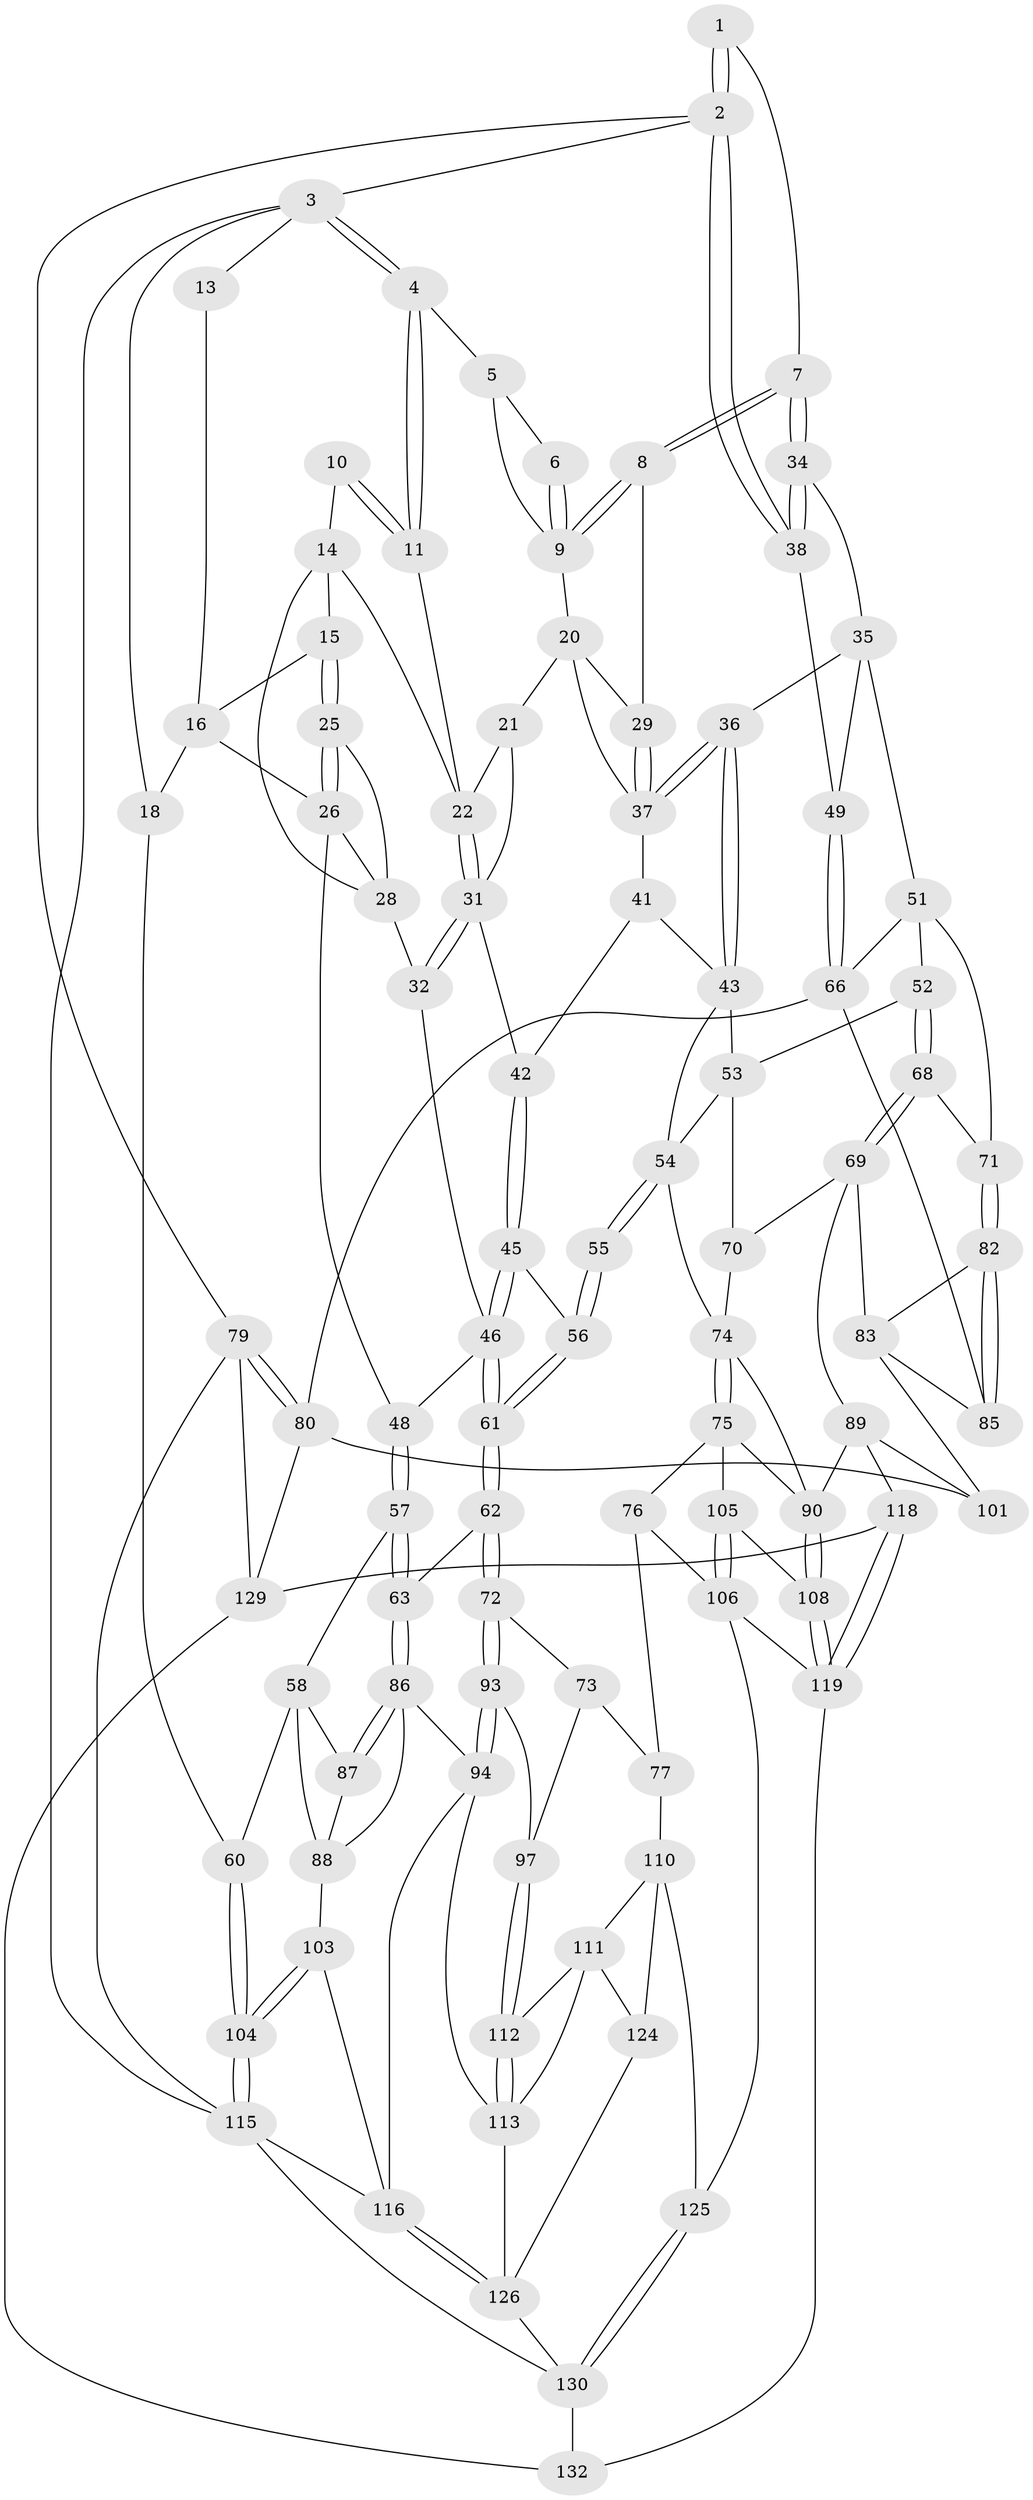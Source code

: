// Generated by graph-tools (version 1.1) at 2025/52/02/27/25 19:52:42]
// undirected, 93 vertices, 207 edges
graph export_dot {
graph [start="1"]
  node [color=gray90,style=filled];
  1 [pos="+0.7670146053782565+0"];
  2 [pos="+1+0"];
  3 [pos="+0+0",super="+12"];
  4 [pos="+0.32860264214414636+0"];
  5 [pos="+0.4692580675668709+0"];
  6 [pos="+0.6167443887420987+0"];
  7 [pos="+0.8259071096791069+0.15856606711339477"];
  8 [pos="+0.6803314239823881+0.13188880279638948"];
  9 [pos="+0.6748369085099362+0.11583144215298606",super="+19"];
  10 [pos="+0.1168737265403659+0.04607202532188449"];
  11 [pos="+0.2379433002741366+0.039319119922458755"];
  13 [pos="+0.004268013806805877+0"];
  14 [pos="+0.08537937032784133+0.10742043987074403",super="+24"];
  15 [pos="+0.08089885411138567+0.10999678174603292"];
  16 [pos="+0.057105808201132736+0.07773889064492898",super="+17"];
  18 [pos="+0+0.3077571843702579"];
  20 [pos="+0.4715316360989+0.18790320457485618",super="+30"];
  21 [pos="+0.44815801657950194+0.1916351023630578"];
  22 [pos="+0.3052357216880649+0.17494396474640644",super="+23"];
  25 [pos="+0.02391076624409783+0.2339951211485963"];
  26 [pos="+0+0.2853701840651821",super="+27"];
  28 [pos="+0.18657943388641887+0.14338984645167188",super="+33"];
  29 [pos="+0.6454010095637236+0.16616755404660974"];
  31 [pos="+0.24318664659681608+0.3089202933476572",super="+39"];
  32 [pos="+0.2310553904954148+0.3150433824644953"];
  34 [pos="+0.8666526845907715+0.2021512185297935"];
  35 [pos="+0.7819109045077126+0.31862132841560237",super="+50"];
  36 [pos="+0.7442156979400124+0.33068274638507617"];
  37 [pos="+0.6993373907452051+0.2993827428690187",super="+40"];
  38 [pos="+1+0.18657443259608442"];
  41 [pos="+0.5074385444694531+0.3085268116267834"];
  42 [pos="+0.39263940591473523+0.39857726569026974"];
  43 [pos="+0.7143504752320389+0.3705484108056843",super="+44"];
  45 [pos="+0.3894871878400803+0.41496150110719665"];
  46 [pos="+0.2599839652850391+0.484192070365717",super="+47"];
  48 [pos="+0.14064220809464617+0.4463805836653648"];
  49 [pos="+1+0.35714293676501424"];
  51 [pos="+0.8474830917208858+0.48174667392399834",super="+67"];
  52 [pos="+0.812193950591841+0.523149465698288"];
  53 [pos="+0.760349512859192+0.5006811509655058",super="+64"];
  54 [pos="+0.5766002206418077+0.5335283263064635",super="+65"];
  55 [pos="+0.4889273525857071+0.5321749444738247"];
  56 [pos="+0.4405905790999413+0.4882549081172531"];
  57 [pos="+0.0741810366854694+0.5548061782881596"];
  58 [pos="+0.03209428963110413+0.5628423587102432",super="+59"];
  60 [pos="+0+0.5230536315507726"];
  61 [pos="+0.26369977411050843+0.5529646964190285"];
  62 [pos="+0.2590446028342018+0.6035878073588608"];
  63 [pos="+0.23756470900850113+0.609852540079597"];
  66 [pos="+1+0.5383361556604485",super="+81"];
  68 [pos="+0.8126047296036685+0.5415637273158044"];
  69 [pos="+0.7176232026293066+0.6153863318747994",super="+84"];
  70 [pos="+0.7122155538101077+0.6147737008198519"];
  71 [pos="+0.8506159789257771+0.5986105784334012"];
  72 [pos="+0.2636327296648571+0.6069632900130801"];
  73 [pos="+0.46440928790249847+0.5527039747812731",super="+78"];
  74 [pos="+0.5678371686454189+0.6658529519533916",super="+92"];
  75 [pos="+0.5652704706525513+0.6717629127834315",super="+100"];
  76 [pos="+0.5217056862483778+0.6934029383362428",super="+107"];
  77 [pos="+0.4491750522914939+0.7136642649528502",super="+109"];
  79 [pos="+1+1"];
  80 [pos="+1+0.8683599196977927",super="+127"];
  82 [pos="+0.8511952876909596+0.6172544306870775"];
  83 [pos="+0.8198201279209753+0.6846299237332577",super="+99"];
  85 [pos="+1+0.6845669064009915"];
  86 [pos="+0.14821598673275493+0.7119543392663286",super="+96"];
  87 [pos="+0.05821294242236053+0.6155326873617241"];
  88 [pos="+0.066295939719366+0.713309790889169",super="+98"];
  89 [pos="+0.7474105483771657+0.7480224710781428",super="+102"];
  90 [pos="+0.7042095400297267+0.7378525092016753",super="+91"];
  93 [pos="+0.3179470657922279+0.6862052986718333"];
  94 [pos="+0.27999294638929156+0.7697866538788171",super="+95"];
  97 [pos="+0.3516079312935847+0.6977266334799953"];
  101 [pos="+0.9012551259045851+0.7880786531981501"];
  103 [pos="+0+0.8518342559698355"];
  104 [pos="+0+0.9515529438727466"];
  105 [pos="+0.5956825831496619+0.7630383858003711"];
  106 [pos="+0.549500806456717+0.8349722744192049",super="+122"];
  108 [pos="+0.6455293974246749+0.777693956656417"];
  110 [pos="+0.4566553323598014+0.7789408399707924",super="+123"];
  111 [pos="+0.42257767212800473+0.7975259828232562",super="+120"];
  112 [pos="+0.3745907783696404+0.7866842126796364"];
  113 [pos="+0.3642001119827326+0.8175803256897082",super="+114"];
  115 [pos="+0+1",super="+134"];
  116 [pos="+0.2231183931462067+0.9091109083145452",super="+117"];
  118 [pos="+0.7672320306845062+1"];
  119 [pos="+0.7506086450238266+1",super="+121"];
  124 [pos="+0.40829333100758325+0.8624332595616074"];
  125 [pos="+0.4618635704068382+0.8787952473907806"];
  126 [pos="+0.2540764756783982+0.8951414002061105",super="+128"];
  129 [pos="+0.9613893213747814+0.8936862098937672",super="+131"];
  130 [pos="+0.41057200392670473+1",super="+133"];
  132 [pos="+0.7323122643388832+1"];
  1 -- 2;
  1 -- 2;
  1 -- 7;
  2 -- 3;
  2 -- 38;
  2 -- 38;
  2 -- 79;
  3 -- 4;
  3 -- 4;
  3 -- 115;
  3 -- 18;
  3 -- 13;
  4 -- 5;
  4 -- 11;
  4 -- 11;
  5 -- 6;
  5 -- 9;
  6 -- 9;
  6 -- 9;
  7 -- 8;
  7 -- 8;
  7 -- 34;
  7 -- 34;
  8 -- 9;
  8 -- 9;
  8 -- 29;
  9 -- 20;
  10 -- 11;
  10 -- 11;
  10 -- 14;
  11 -- 22;
  13 -- 16;
  14 -- 15;
  14 -- 28;
  14 -- 22;
  15 -- 16;
  15 -- 25;
  15 -- 25;
  16 -- 18;
  16 -- 26;
  18 -- 60;
  20 -- 21;
  20 -- 37;
  20 -- 29;
  21 -- 22;
  21 -- 31;
  22 -- 31;
  22 -- 31;
  25 -- 26;
  25 -- 26;
  25 -- 28;
  26 -- 28;
  26 -- 48;
  28 -- 32;
  29 -- 37;
  29 -- 37;
  31 -- 32;
  31 -- 32;
  31 -- 42;
  32 -- 46;
  34 -- 35;
  34 -- 38;
  34 -- 38;
  35 -- 36;
  35 -- 49;
  35 -- 51;
  36 -- 37;
  36 -- 37;
  36 -- 43;
  36 -- 43;
  37 -- 41;
  38 -- 49;
  41 -- 42;
  41 -- 43;
  42 -- 45;
  42 -- 45;
  43 -- 53;
  43 -- 54;
  45 -- 46;
  45 -- 46;
  45 -- 56;
  46 -- 61;
  46 -- 61;
  46 -- 48;
  48 -- 57;
  48 -- 57;
  49 -- 66;
  49 -- 66;
  51 -- 52;
  51 -- 66;
  51 -- 71;
  52 -- 53;
  52 -- 68;
  52 -- 68;
  53 -- 70;
  53 -- 54;
  54 -- 55;
  54 -- 55;
  54 -- 74;
  55 -- 56;
  55 -- 56;
  56 -- 61;
  56 -- 61;
  57 -- 58;
  57 -- 63;
  57 -- 63;
  58 -- 87;
  58 -- 88;
  58 -- 60;
  60 -- 104;
  60 -- 104;
  61 -- 62;
  61 -- 62;
  62 -- 63;
  62 -- 72;
  62 -- 72;
  63 -- 86;
  63 -- 86;
  66 -- 80;
  66 -- 85;
  68 -- 69;
  68 -- 69;
  68 -- 71;
  69 -- 70;
  69 -- 89;
  69 -- 83;
  70 -- 74;
  71 -- 82;
  71 -- 82;
  72 -- 73;
  72 -- 93;
  72 -- 93;
  73 -- 77;
  73 -- 97;
  74 -- 75;
  74 -- 75;
  74 -- 90;
  75 -- 76;
  75 -- 105;
  75 -- 90;
  76 -- 77 [weight=2];
  76 -- 106;
  77 -- 110;
  79 -- 80;
  79 -- 80;
  79 -- 115;
  79 -- 129;
  80 -- 129;
  80 -- 101;
  82 -- 83;
  82 -- 85;
  82 -- 85;
  83 -- 101;
  83 -- 85;
  86 -- 87;
  86 -- 87;
  86 -- 88;
  86 -- 94;
  87 -- 88;
  88 -- 103;
  89 -- 90;
  89 -- 101;
  89 -- 118;
  90 -- 108;
  90 -- 108;
  93 -- 94;
  93 -- 94;
  93 -- 97;
  94 -- 116;
  94 -- 113;
  97 -- 112;
  97 -- 112;
  103 -- 104;
  103 -- 104;
  103 -- 116;
  104 -- 115;
  104 -- 115;
  105 -- 106;
  105 -- 106;
  105 -- 108;
  106 -- 125;
  106 -- 119;
  108 -- 119;
  108 -- 119;
  110 -- 111;
  110 -- 124;
  110 -- 125;
  111 -- 112;
  111 -- 113;
  111 -- 124;
  112 -- 113;
  112 -- 113;
  113 -- 126;
  115 -- 130;
  115 -- 116;
  116 -- 126;
  116 -- 126;
  118 -- 119;
  118 -- 119;
  118 -- 129;
  119 -- 132;
  124 -- 126;
  125 -- 130;
  125 -- 130;
  126 -- 130;
  129 -- 132;
  130 -- 132;
}
